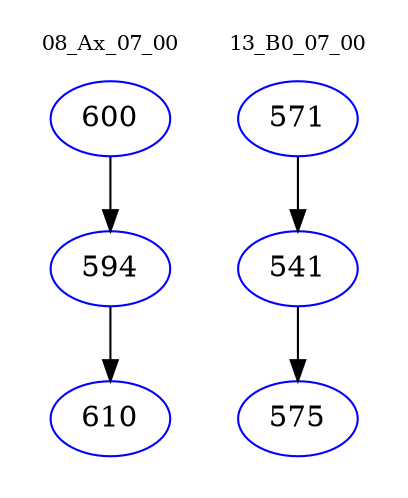 digraph{
subgraph cluster_0 {
color = white
label = "08_Ax_07_00";
fontsize=10;
T0_600 [label="600", color="blue"]
T0_600 -> T0_594 [color="black"]
T0_594 [label="594", color="blue"]
T0_594 -> T0_610 [color="black"]
T0_610 [label="610", color="blue"]
}
subgraph cluster_1 {
color = white
label = "13_B0_07_00";
fontsize=10;
T1_571 [label="571", color="blue"]
T1_571 -> T1_541 [color="black"]
T1_541 [label="541", color="blue"]
T1_541 -> T1_575 [color="black"]
T1_575 [label="575", color="blue"]
}
}
